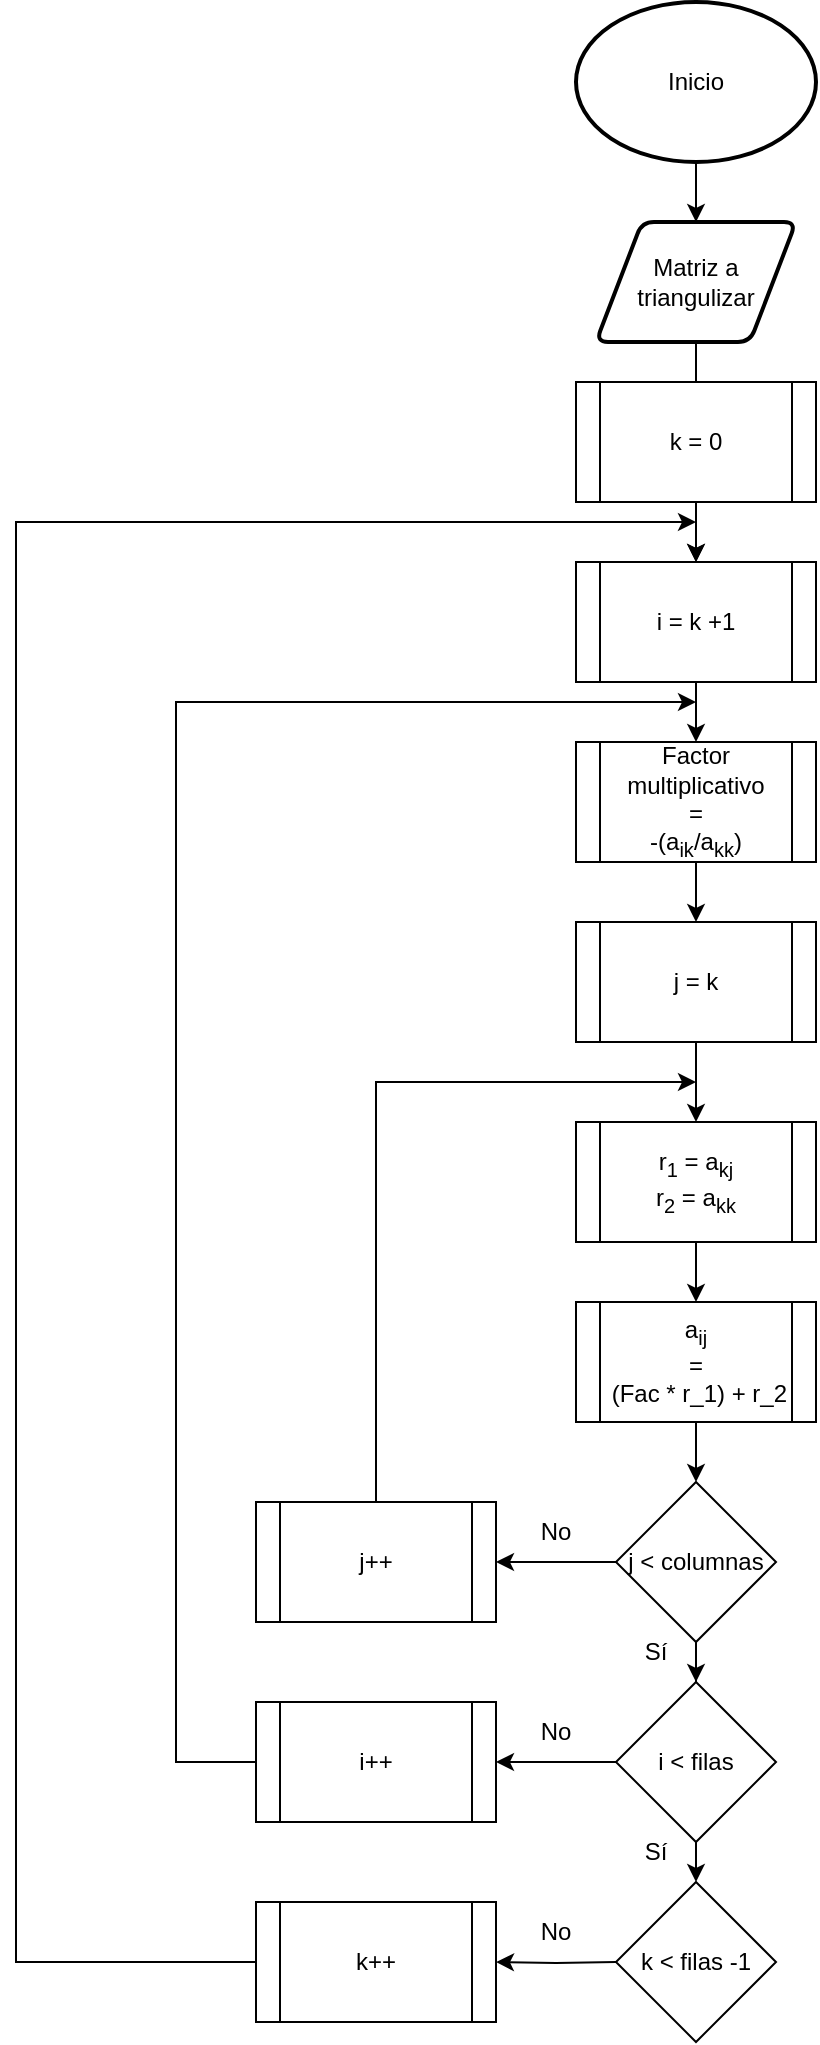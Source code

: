 <mxfile version="20.5.1" type="google"><diagram id="9cgZGgLhTc_cCWU71zqB" name="Página-1"><mxGraphModel grid="1" page="1" gridSize="10" guides="1" tooltips="1" connect="1" arrows="1" fold="1" pageScale="1" pageWidth="850" pageHeight="1100" math="0" shadow="0"><root><mxCell id="0"/><mxCell id="1" parent="0"/><mxCell id="G2k5pYCi_Fxze-cXRFHK-1" value="Inicio" style="strokeWidth=2;html=1;shape=mxgraph.flowchart.start_1;whiteSpace=wrap;" vertex="1" parent="1"><mxGeometry x="400" y="10" width="120" height="80" as="geometry"/></mxCell><mxCell id="G2k5pYCi_Fxze-cXRFHK-13" value="" style="edgeStyle=orthogonalEdgeStyle;rounded=0;orthogonalLoop=1;jettySize=auto;html=1;" edge="1" parent="1" source="G2k5pYCi_Fxze-cXRFHK-2" target="G2k5pYCi_Fxze-cXRFHK-7"><mxGeometry relative="1" as="geometry"/></mxCell><mxCell id="G2k5pYCi_Fxze-cXRFHK-2" value="&lt;div&gt;Matriz a&lt;/div&gt;&lt;div&gt;triangulizar&lt;br&gt;&lt;/div&gt;" style="shape=parallelogram;html=1;strokeWidth=2;perimeter=parallelogramPerimeter;whiteSpace=wrap;rounded=1;arcSize=12;size=0.23;" vertex="1" parent="1"><mxGeometry x="410" y="120" width="100" height="60" as="geometry"/></mxCell><mxCell id="G2k5pYCi_Fxze-cXRFHK-3" value="" style="edgeStyle=elbowEdgeStyle;elbow=horizontal;endArrow=classic;html=1;rounded=0;exitX=0.5;exitY=1;exitDx=0;exitDy=0;exitPerimeter=0;" edge="1" parent="1" source="G2k5pYCi_Fxze-cXRFHK-1" target="G2k5pYCi_Fxze-cXRFHK-2"><mxGeometry width="50" height="50" relative="1" as="geometry"><mxPoint x="470" y="210" as="sourcePoint"/><mxPoint x="520" y="210" as="targetPoint"/></mxGeometry></mxCell><mxCell id="G2k5pYCi_Fxze-cXRFHK-12" value="" style="edgeStyle=orthogonalEdgeStyle;rounded=0;orthogonalLoop=1;jettySize=auto;html=1;" edge="1" parent="1" source="G2k5pYCi_Fxze-cXRFHK-5" target="G2k5pYCi_Fxze-cXRFHK-11"><mxGeometry relative="1" as="geometry"/></mxCell><mxCell id="G2k5pYCi_Fxze-cXRFHK-5" value="&lt;div&gt;Factor multiplicativo&lt;/div&gt;&lt;div&gt;=&lt;/div&gt;&lt;div&gt;-(a&lt;sub&gt;ik&lt;/sub&gt;/a&lt;sub&gt;kk&lt;/sub&gt;)&lt;br&gt;&lt;/div&gt;" style="shape=process;whiteSpace=wrap;html=1;backgroundOutline=1;" vertex="1" parent="1"><mxGeometry x="400" y="380" width="120" height="60" as="geometry"/></mxCell><mxCell id="G2k5pYCi_Fxze-cXRFHK-6" value="k = 0" style="shape=process;whiteSpace=wrap;html=1;backgroundOutline=1;" vertex="1" parent="1"><mxGeometry x="400" y="200" width="120" height="60" as="geometry"/></mxCell><mxCell id="G2k5pYCi_Fxze-cXRFHK-9" value="" style="edgeStyle=orthogonalEdgeStyle;rounded=0;orthogonalLoop=1;jettySize=auto;html=1;" edge="1" parent="1" source="G2k5pYCi_Fxze-cXRFHK-7" target="G2k5pYCi_Fxze-cXRFHK-5"><mxGeometry relative="1" as="geometry"/></mxCell><mxCell id="G2k5pYCi_Fxze-cXRFHK-7" value="i = k +1" style="shape=process;whiteSpace=wrap;html=1;backgroundOutline=1;" vertex="1" parent="1"><mxGeometry x="400" y="290" width="120" height="60" as="geometry"/></mxCell><mxCell id="G2k5pYCi_Fxze-cXRFHK-8" value="" style="endArrow=classic;html=1;rounded=0;entryX=0.5;entryY=0;entryDx=0;entryDy=0;exitX=0.5;exitY=1;exitDx=0;exitDy=0;" edge="1" parent="1" source="G2k5pYCi_Fxze-cXRFHK-6" target="G2k5pYCi_Fxze-cXRFHK-7"><mxGeometry width="50" height="50" relative="1" as="geometry"><mxPoint x="430" y="370" as="sourcePoint"/><mxPoint x="480" y="320" as="targetPoint"/></mxGeometry></mxCell><mxCell id="G2k5pYCi_Fxze-cXRFHK-16" value="" style="edgeStyle=orthogonalEdgeStyle;rounded=0;orthogonalLoop=1;jettySize=auto;html=1;" edge="1" parent="1" source="G2k5pYCi_Fxze-cXRFHK-11" target="G2k5pYCi_Fxze-cXRFHK-15"><mxGeometry relative="1" as="geometry"/></mxCell><mxCell id="G2k5pYCi_Fxze-cXRFHK-11" value="&lt;div&gt;j = k&lt;br&gt;&lt;/div&gt;" style="shape=process;whiteSpace=wrap;html=1;backgroundOutline=1;" vertex="1" parent="1"><mxGeometry x="400" y="470" width="120" height="60" as="geometry"/></mxCell><mxCell id="G2k5pYCi_Fxze-cXRFHK-19" value="" style="edgeStyle=orthogonalEdgeStyle;rounded=0;orthogonalLoop=1;jettySize=auto;html=1;" edge="1" parent="1" source="G2k5pYCi_Fxze-cXRFHK-15" target="G2k5pYCi_Fxze-cXRFHK-18"><mxGeometry relative="1" as="geometry"/></mxCell><mxCell id="G2k5pYCi_Fxze-cXRFHK-15" value="&lt;div&gt;r&lt;sub&gt;1&lt;/sub&gt; = a&lt;sub&gt;kj&lt;/sub&gt;&lt;/div&gt;&lt;div&gt;r&lt;sub&gt;2&lt;/sub&gt; = a&lt;sub&gt;kk&lt;/sub&gt;&lt;br&gt;&lt;/div&gt;" style="shape=process;whiteSpace=wrap;html=1;backgroundOutline=1;" vertex="1" parent="1"><mxGeometry x="400" y="570" width="120" height="60" as="geometry"/></mxCell><mxCell id="G2k5pYCi_Fxze-cXRFHK-21" value="" style="edgeStyle=orthogonalEdgeStyle;rounded=0;orthogonalLoop=1;jettySize=auto;html=1;" edge="1" parent="1" source="G2k5pYCi_Fxze-cXRFHK-18" target="G2k5pYCi_Fxze-cXRFHK-20"><mxGeometry relative="1" as="geometry"/></mxCell><mxCell id="G2k5pYCi_Fxze-cXRFHK-18" value="&lt;div&gt;a&lt;sub&gt;ij&lt;/sub&gt; &lt;br&gt;&lt;/div&gt;&lt;div&gt;=&lt;/div&gt;&lt;div&gt;&amp;nbsp;(Fac * r_1) + r_2&lt;/div&gt;" style="shape=process;whiteSpace=wrap;html=1;backgroundOutline=1;" vertex="1" parent="1"><mxGeometry x="400" y="660" width="120" height="60" as="geometry"/></mxCell><mxCell id="G2k5pYCi_Fxze-cXRFHK-25" value="" style="edgeStyle=orthogonalEdgeStyle;rounded=0;orthogonalLoop=1;jettySize=auto;html=1;" edge="1" parent="1" source="G2k5pYCi_Fxze-cXRFHK-20" target="G2k5pYCi_Fxze-cXRFHK-24"><mxGeometry relative="1" as="geometry"/></mxCell><mxCell id="G2k5pYCi_Fxze-cXRFHK-30" value="" style="edgeStyle=orthogonalEdgeStyle;rounded=0;orthogonalLoop=1;jettySize=auto;html=1;" edge="1" parent="1" source="G2k5pYCi_Fxze-cXRFHK-20" target="G2k5pYCi_Fxze-cXRFHK-29"><mxGeometry relative="1" as="geometry"/></mxCell><mxCell id="G2k5pYCi_Fxze-cXRFHK-20" value="j &amp;lt; columnas" style="rhombus;whiteSpace=wrap;html=1;" vertex="1" parent="1"><mxGeometry x="420" y="750" width="80" height="80" as="geometry"/></mxCell><mxCell id="G2k5pYCi_Fxze-cXRFHK-24" value="j++" style="shape=process;whiteSpace=wrap;html=1;backgroundOutline=1;" vertex="1" parent="1"><mxGeometry x="240" y="760" width="120" height="60" as="geometry"/></mxCell><mxCell id="G2k5pYCi_Fxze-cXRFHK-27" value="" style="endArrow=classic;html=1;rounded=0;exitX=0.5;exitY=0;exitDx=0;exitDy=0;" edge="1" parent="1" source="G2k5pYCi_Fxze-cXRFHK-24"><mxGeometry width="50" height="50" relative="1" as="geometry"><mxPoint x="370" y="720" as="sourcePoint"/><mxPoint x="460" y="550" as="targetPoint"/><Array as="points"><mxPoint x="300" y="550"/></Array></mxGeometry></mxCell><mxCell id="G2k5pYCi_Fxze-cXRFHK-28" value="No" style="text;html=1;strokeColor=none;fillColor=none;align=center;verticalAlign=middle;whiteSpace=wrap;rounded=0;" vertex="1" parent="1"><mxGeometry x="360" y="760" width="60" height="30" as="geometry"/></mxCell><mxCell id="G2k5pYCi_Fxze-cXRFHK-33" value="" style="edgeStyle=orthogonalEdgeStyle;rounded=0;orthogonalLoop=1;jettySize=auto;html=1;" edge="1" parent="1" source="G2k5pYCi_Fxze-cXRFHK-29" target="G2k5pYCi_Fxze-cXRFHK-32"><mxGeometry relative="1" as="geometry"/></mxCell><mxCell id="G2k5pYCi_Fxze-cXRFHK-29" value="i &amp;lt; filas" style="rhombus;whiteSpace=wrap;html=1;" vertex="1" parent="1"><mxGeometry x="420" y="850" width="80" height="80" as="geometry"/></mxCell><mxCell id="G2k5pYCi_Fxze-cXRFHK-31" value="Sí" style="text;html=1;strokeColor=none;fillColor=none;align=center;verticalAlign=middle;whiteSpace=wrap;rounded=0;" vertex="1" parent="1"><mxGeometry x="410" y="820" width="60" height="30" as="geometry"/></mxCell><mxCell id="G2k5pYCi_Fxze-cXRFHK-32" value="i++" style="shape=process;whiteSpace=wrap;html=1;backgroundOutline=1;" vertex="1" parent="1"><mxGeometry x="240" y="860" width="120" height="60" as="geometry"/></mxCell><mxCell id="G2k5pYCi_Fxze-cXRFHK-34" value="" style="endArrow=classic;html=1;rounded=0;exitX=0;exitY=0.5;exitDx=0;exitDy=0;" edge="1" parent="1" source="G2k5pYCi_Fxze-cXRFHK-32"><mxGeometry width="50" height="50" relative="1" as="geometry"><mxPoint x="290" y="920" as="sourcePoint"/><mxPoint x="460" y="360" as="targetPoint"/><Array as="points"><mxPoint x="200" y="890"/><mxPoint x="200" y="360"/></Array></mxGeometry></mxCell><mxCell id="G2k5pYCi_Fxze-cXRFHK-37" value="No" style="text;html=1;strokeColor=none;fillColor=none;align=center;verticalAlign=middle;whiteSpace=wrap;rounded=0;" vertex="1" parent="1"><mxGeometry x="360" y="860" width="60" height="30" as="geometry"/></mxCell><mxCell id="G2k5pYCi_Fxze-cXRFHK-39" value="" style="edgeStyle=orthogonalEdgeStyle;rounded=0;orthogonalLoop=1;jettySize=auto;html=1;" edge="1" parent="1"><mxGeometry relative="1" as="geometry"><mxPoint x="460" y="930" as="sourcePoint"/><mxPoint x="460" y="950" as="targetPoint"/></mxGeometry></mxCell><mxCell id="G2k5pYCi_Fxze-cXRFHK-40" value="k &amp;lt; filas -1" style="rhombus;whiteSpace=wrap;html=1;" vertex="1" parent="1"><mxGeometry x="420" y="950" width="80" height="80" as="geometry"/></mxCell><mxCell id="G2k5pYCi_Fxze-cXRFHK-41" value="Sí" style="text;html=1;strokeColor=none;fillColor=none;align=center;verticalAlign=middle;whiteSpace=wrap;rounded=0;" vertex="1" parent="1"><mxGeometry x="410" y="920" width="60" height="30" as="geometry"/></mxCell><mxCell id="G2k5pYCi_Fxze-cXRFHK-44" value="" style="edgeStyle=orthogonalEdgeStyle;rounded=0;orthogonalLoop=1;jettySize=auto;html=1;" edge="1" parent="1" target="G2k5pYCi_Fxze-cXRFHK-45"><mxGeometry relative="1" as="geometry"><mxPoint x="420" y="990" as="sourcePoint"/></mxGeometry></mxCell><mxCell id="G2k5pYCi_Fxze-cXRFHK-45" value="k++" style="shape=process;whiteSpace=wrap;html=1;backgroundOutline=1;" vertex="1" parent="1"><mxGeometry x="240" y="960" width="120" height="60" as="geometry"/></mxCell><mxCell id="G2k5pYCi_Fxze-cXRFHK-46" value="No" style="text;html=1;strokeColor=none;fillColor=none;align=center;verticalAlign=middle;whiteSpace=wrap;rounded=0;" vertex="1" parent="1"><mxGeometry x="360" y="960" width="60" height="30" as="geometry"/></mxCell><mxCell id="G2k5pYCi_Fxze-cXRFHK-47" value="" style="endArrow=classic;html=1;rounded=0;exitX=0;exitY=0.5;exitDx=0;exitDy=0;" edge="1" parent="1" source="G2k5pYCi_Fxze-cXRFHK-45"><mxGeometry width="50" height="50" relative="1" as="geometry"><mxPoint x="300" y="680" as="sourcePoint"/><mxPoint x="460" y="270" as="targetPoint"/><Array as="points"><mxPoint x="120" y="990"/><mxPoint x="120" y="270"/></Array></mxGeometry></mxCell></root></mxGraphModel></diagram></mxfile>